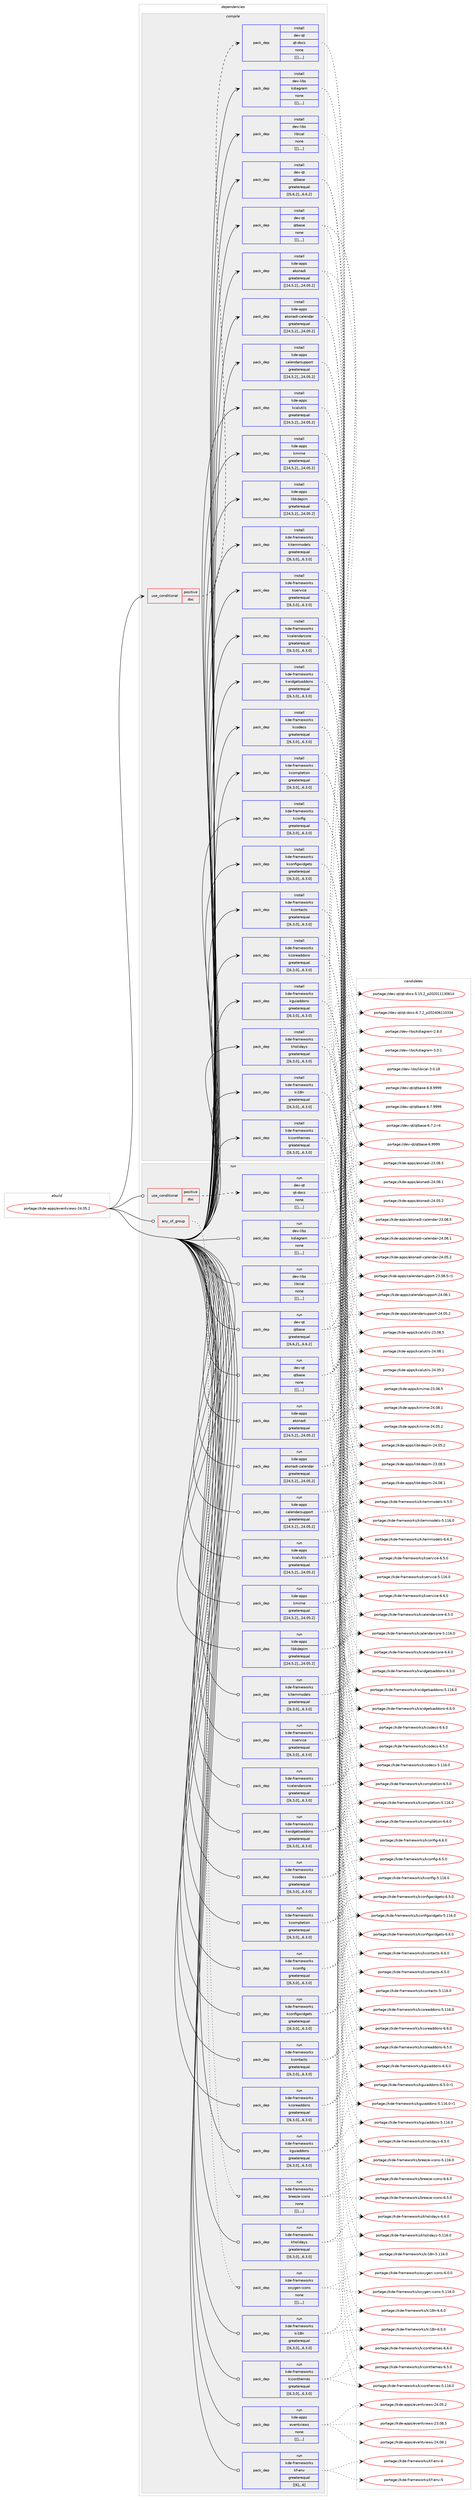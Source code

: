 digraph prolog {

# *************
# Graph options
# *************

newrank=true;
concentrate=true;
compound=true;
graph [rankdir=LR,fontname=Helvetica,fontsize=10,ranksep=1.5];#, ranksep=2.5, nodesep=0.2];
edge  [arrowhead=vee];
node  [fontname=Helvetica,fontsize=10];

# **********
# The ebuild
# **********

subgraph cluster_leftcol {
color=gray;
label=<<i>ebuild</i>>;
id [label="portage://kde-apps/eventviews-24.05.2", color=red, width=4, href="../kde-apps/eventviews-24.05.2.svg"];
}

# ****************
# The dependencies
# ****************

subgraph cluster_midcol {
color=gray;
label=<<i>dependencies</i>>;
subgraph cluster_compile {
fillcolor="#eeeeee";
style=filled;
label=<<i>compile</i>>;
subgraph cond68795 {
dependency252808 [label=<<TABLE BORDER="0" CELLBORDER="1" CELLSPACING="0" CELLPADDING="4"><TR><TD ROWSPAN="3" CELLPADDING="10">use_conditional</TD></TR><TR><TD>positive</TD></TR><TR><TD>doc</TD></TR></TABLE>>, shape=none, color=red];
subgraph pack182363 {
dependency252809 [label=<<TABLE BORDER="0" CELLBORDER="1" CELLSPACING="0" CELLPADDING="4" WIDTH="220"><TR><TD ROWSPAN="6" CELLPADDING="30">pack_dep</TD></TR><TR><TD WIDTH="110">install</TD></TR><TR><TD>dev-qt</TD></TR><TR><TD>qt-docs</TD></TR><TR><TD>none</TD></TR><TR><TD>[[],,,,]</TD></TR></TABLE>>, shape=none, color=blue];
}
dependency252808:e -> dependency252809:w [weight=20,style="dashed",arrowhead="vee"];
}
id:e -> dependency252808:w [weight=20,style="solid",arrowhead="vee"];
subgraph pack182364 {
dependency252810 [label=<<TABLE BORDER="0" CELLBORDER="1" CELLSPACING="0" CELLPADDING="4" WIDTH="220"><TR><TD ROWSPAN="6" CELLPADDING="30">pack_dep</TD></TR><TR><TD WIDTH="110">install</TD></TR><TR><TD>dev-libs</TD></TR><TR><TD>kdiagram</TD></TR><TR><TD>none</TD></TR><TR><TD>[[],,,,]</TD></TR></TABLE>>, shape=none, color=blue];
}
id:e -> dependency252810:w [weight=20,style="solid",arrowhead="vee"];
subgraph pack182365 {
dependency252811 [label=<<TABLE BORDER="0" CELLBORDER="1" CELLSPACING="0" CELLPADDING="4" WIDTH="220"><TR><TD ROWSPAN="6" CELLPADDING="30">pack_dep</TD></TR><TR><TD WIDTH="110">install</TD></TR><TR><TD>dev-libs</TD></TR><TR><TD>libical</TD></TR><TR><TD>none</TD></TR><TR><TD>[[],,,,]</TD></TR></TABLE>>, shape=none, color=blue];
}
id:e -> dependency252811:w [weight=20,style="solid",arrowhead="vee"];
subgraph pack182366 {
dependency252812 [label=<<TABLE BORDER="0" CELLBORDER="1" CELLSPACING="0" CELLPADDING="4" WIDTH="220"><TR><TD ROWSPAN="6" CELLPADDING="30">pack_dep</TD></TR><TR><TD WIDTH="110">install</TD></TR><TR><TD>dev-qt</TD></TR><TR><TD>qtbase</TD></TR><TR><TD>greaterequal</TD></TR><TR><TD>[[6,6,2],,,6.6.2]</TD></TR></TABLE>>, shape=none, color=blue];
}
id:e -> dependency252812:w [weight=20,style="solid",arrowhead="vee"];
subgraph pack182367 {
dependency252813 [label=<<TABLE BORDER="0" CELLBORDER="1" CELLSPACING="0" CELLPADDING="4" WIDTH="220"><TR><TD ROWSPAN="6" CELLPADDING="30">pack_dep</TD></TR><TR><TD WIDTH="110">install</TD></TR><TR><TD>dev-qt</TD></TR><TR><TD>qtbase</TD></TR><TR><TD>none</TD></TR><TR><TD>[[],,,,]</TD></TR></TABLE>>, shape=none, color=blue];
}
id:e -> dependency252813:w [weight=20,style="solid",arrowhead="vee"];
subgraph pack182368 {
dependency252814 [label=<<TABLE BORDER="0" CELLBORDER="1" CELLSPACING="0" CELLPADDING="4" WIDTH="220"><TR><TD ROWSPAN="6" CELLPADDING="30">pack_dep</TD></TR><TR><TD WIDTH="110">install</TD></TR><TR><TD>kde-apps</TD></TR><TR><TD>akonadi</TD></TR><TR><TD>greaterequal</TD></TR><TR><TD>[[24,5,2],,,24.05.2]</TD></TR></TABLE>>, shape=none, color=blue];
}
id:e -> dependency252814:w [weight=20,style="solid",arrowhead="vee"];
subgraph pack182369 {
dependency252815 [label=<<TABLE BORDER="0" CELLBORDER="1" CELLSPACING="0" CELLPADDING="4" WIDTH="220"><TR><TD ROWSPAN="6" CELLPADDING="30">pack_dep</TD></TR><TR><TD WIDTH="110">install</TD></TR><TR><TD>kde-apps</TD></TR><TR><TD>akonadi-calendar</TD></TR><TR><TD>greaterequal</TD></TR><TR><TD>[[24,5,2],,,24.05.2]</TD></TR></TABLE>>, shape=none, color=blue];
}
id:e -> dependency252815:w [weight=20,style="solid",arrowhead="vee"];
subgraph pack182370 {
dependency252816 [label=<<TABLE BORDER="0" CELLBORDER="1" CELLSPACING="0" CELLPADDING="4" WIDTH="220"><TR><TD ROWSPAN="6" CELLPADDING="30">pack_dep</TD></TR><TR><TD WIDTH="110">install</TD></TR><TR><TD>kde-apps</TD></TR><TR><TD>calendarsupport</TD></TR><TR><TD>greaterequal</TD></TR><TR><TD>[[24,5,2],,,24.05.2]</TD></TR></TABLE>>, shape=none, color=blue];
}
id:e -> dependency252816:w [weight=20,style="solid",arrowhead="vee"];
subgraph pack182371 {
dependency252817 [label=<<TABLE BORDER="0" CELLBORDER="1" CELLSPACING="0" CELLPADDING="4" WIDTH="220"><TR><TD ROWSPAN="6" CELLPADDING="30">pack_dep</TD></TR><TR><TD WIDTH="110">install</TD></TR><TR><TD>kde-apps</TD></TR><TR><TD>kcalutils</TD></TR><TR><TD>greaterequal</TD></TR><TR><TD>[[24,5,2],,,24.05.2]</TD></TR></TABLE>>, shape=none, color=blue];
}
id:e -> dependency252817:w [weight=20,style="solid",arrowhead="vee"];
subgraph pack182372 {
dependency252818 [label=<<TABLE BORDER="0" CELLBORDER="1" CELLSPACING="0" CELLPADDING="4" WIDTH="220"><TR><TD ROWSPAN="6" CELLPADDING="30">pack_dep</TD></TR><TR><TD WIDTH="110">install</TD></TR><TR><TD>kde-apps</TD></TR><TR><TD>kmime</TD></TR><TR><TD>greaterequal</TD></TR><TR><TD>[[24,5,2],,,24.05.2]</TD></TR></TABLE>>, shape=none, color=blue];
}
id:e -> dependency252818:w [weight=20,style="solid",arrowhead="vee"];
subgraph pack182373 {
dependency252819 [label=<<TABLE BORDER="0" CELLBORDER="1" CELLSPACING="0" CELLPADDING="4" WIDTH="220"><TR><TD ROWSPAN="6" CELLPADDING="30">pack_dep</TD></TR><TR><TD WIDTH="110">install</TD></TR><TR><TD>kde-apps</TD></TR><TR><TD>libkdepim</TD></TR><TR><TD>greaterequal</TD></TR><TR><TD>[[24,5,2],,,24.05.2]</TD></TR></TABLE>>, shape=none, color=blue];
}
id:e -> dependency252819:w [weight=20,style="solid",arrowhead="vee"];
subgraph pack182374 {
dependency252820 [label=<<TABLE BORDER="0" CELLBORDER="1" CELLSPACING="0" CELLPADDING="4" WIDTH="220"><TR><TD ROWSPAN="6" CELLPADDING="30">pack_dep</TD></TR><TR><TD WIDTH="110">install</TD></TR><TR><TD>kde-frameworks</TD></TR><TR><TD>kcalendarcore</TD></TR><TR><TD>greaterequal</TD></TR><TR><TD>[[6,3,0],,,6.3.0]</TD></TR></TABLE>>, shape=none, color=blue];
}
id:e -> dependency252820:w [weight=20,style="solid",arrowhead="vee"];
subgraph pack182375 {
dependency252821 [label=<<TABLE BORDER="0" CELLBORDER="1" CELLSPACING="0" CELLPADDING="4" WIDTH="220"><TR><TD ROWSPAN="6" CELLPADDING="30">pack_dep</TD></TR><TR><TD WIDTH="110">install</TD></TR><TR><TD>kde-frameworks</TD></TR><TR><TD>kcodecs</TD></TR><TR><TD>greaterequal</TD></TR><TR><TD>[[6,3,0],,,6.3.0]</TD></TR></TABLE>>, shape=none, color=blue];
}
id:e -> dependency252821:w [weight=20,style="solid",arrowhead="vee"];
subgraph pack182376 {
dependency252822 [label=<<TABLE BORDER="0" CELLBORDER="1" CELLSPACING="0" CELLPADDING="4" WIDTH="220"><TR><TD ROWSPAN="6" CELLPADDING="30">pack_dep</TD></TR><TR><TD WIDTH="110">install</TD></TR><TR><TD>kde-frameworks</TD></TR><TR><TD>kcompletion</TD></TR><TR><TD>greaterequal</TD></TR><TR><TD>[[6,3,0],,,6.3.0]</TD></TR></TABLE>>, shape=none, color=blue];
}
id:e -> dependency252822:w [weight=20,style="solid",arrowhead="vee"];
subgraph pack182377 {
dependency252823 [label=<<TABLE BORDER="0" CELLBORDER="1" CELLSPACING="0" CELLPADDING="4" WIDTH="220"><TR><TD ROWSPAN="6" CELLPADDING="30">pack_dep</TD></TR><TR><TD WIDTH="110">install</TD></TR><TR><TD>kde-frameworks</TD></TR><TR><TD>kconfig</TD></TR><TR><TD>greaterequal</TD></TR><TR><TD>[[6,3,0],,,6.3.0]</TD></TR></TABLE>>, shape=none, color=blue];
}
id:e -> dependency252823:w [weight=20,style="solid",arrowhead="vee"];
subgraph pack182378 {
dependency252824 [label=<<TABLE BORDER="0" CELLBORDER="1" CELLSPACING="0" CELLPADDING="4" WIDTH="220"><TR><TD ROWSPAN="6" CELLPADDING="30">pack_dep</TD></TR><TR><TD WIDTH="110">install</TD></TR><TR><TD>kde-frameworks</TD></TR><TR><TD>kconfigwidgets</TD></TR><TR><TD>greaterequal</TD></TR><TR><TD>[[6,3,0],,,6.3.0]</TD></TR></TABLE>>, shape=none, color=blue];
}
id:e -> dependency252824:w [weight=20,style="solid",arrowhead="vee"];
subgraph pack182379 {
dependency252825 [label=<<TABLE BORDER="0" CELLBORDER="1" CELLSPACING="0" CELLPADDING="4" WIDTH="220"><TR><TD ROWSPAN="6" CELLPADDING="30">pack_dep</TD></TR><TR><TD WIDTH="110">install</TD></TR><TR><TD>kde-frameworks</TD></TR><TR><TD>kcontacts</TD></TR><TR><TD>greaterequal</TD></TR><TR><TD>[[6,3,0],,,6.3.0]</TD></TR></TABLE>>, shape=none, color=blue];
}
id:e -> dependency252825:w [weight=20,style="solid",arrowhead="vee"];
subgraph pack182380 {
dependency252826 [label=<<TABLE BORDER="0" CELLBORDER="1" CELLSPACING="0" CELLPADDING="4" WIDTH="220"><TR><TD ROWSPAN="6" CELLPADDING="30">pack_dep</TD></TR><TR><TD WIDTH="110">install</TD></TR><TR><TD>kde-frameworks</TD></TR><TR><TD>kcoreaddons</TD></TR><TR><TD>greaterequal</TD></TR><TR><TD>[[6,3,0],,,6.3.0]</TD></TR></TABLE>>, shape=none, color=blue];
}
id:e -> dependency252826:w [weight=20,style="solid",arrowhead="vee"];
subgraph pack182381 {
dependency252827 [label=<<TABLE BORDER="0" CELLBORDER="1" CELLSPACING="0" CELLPADDING="4" WIDTH="220"><TR><TD ROWSPAN="6" CELLPADDING="30">pack_dep</TD></TR><TR><TD WIDTH="110">install</TD></TR><TR><TD>kde-frameworks</TD></TR><TR><TD>kguiaddons</TD></TR><TR><TD>greaterequal</TD></TR><TR><TD>[[6,3,0],,,6.3.0]</TD></TR></TABLE>>, shape=none, color=blue];
}
id:e -> dependency252827:w [weight=20,style="solid",arrowhead="vee"];
subgraph pack182382 {
dependency252828 [label=<<TABLE BORDER="0" CELLBORDER="1" CELLSPACING="0" CELLPADDING="4" WIDTH="220"><TR><TD ROWSPAN="6" CELLPADDING="30">pack_dep</TD></TR><TR><TD WIDTH="110">install</TD></TR><TR><TD>kde-frameworks</TD></TR><TR><TD>kholidays</TD></TR><TR><TD>greaterequal</TD></TR><TR><TD>[[6,3,0],,,6.3.0]</TD></TR></TABLE>>, shape=none, color=blue];
}
id:e -> dependency252828:w [weight=20,style="solid",arrowhead="vee"];
subgraph pack182383 {
dependency252829 [label=<<TABLE BORDER="0" CELLBORDER="1" CELLSPACING="0" CELLPADDING="4" WIDTH="220"><TR><TD ROWSPAN="6" CELLPADDING="30">pack_dep</TD></TR><TR><TD WIDTH="110">install</TD></TR><TR><TD>kde-frameworks</TD></TR><TR><TD>ki18n</TD></TR><TR><TD>greaterequal</TD></TR><TR><TD>[[6,3,0],,,6.3.0]</TD></TR></TABLE>>, shape=none, color=blue];
}
id:e -> dependency252829:w [weight=20,style="solid",arrowhead="vee"];
subgraph pack182384 {
dependency252830 [label=<<TABLE BORDER="0" CELLBORDER="1" CELLSPACING="0" CELLPADDING="4" WIDTH="220"><TR><TD ROWSPAN="6" CELLPADDING="30">pack_dep</TD></TR><TR><TD WIDTH="110">install</TD></TR><TR><TD>kde-frameworks</TD></TR><TR><TD>kiconthemes</TD></TR><TR><TD>greaterequal</TD></TR><TR><TD>[[6,3,0],,,6.3.0]</TD></TR></TABLE>>, shape=none, color=blue];
}
id:e -> dependency252830:w [weight=20,style="solid",arrowhead="vee"];
subgraph pack182385 {
dependency252831 [label=<<TABLE BORDER="0" CELLBORDER="1" CELLSPACING="0" CELLPADDING="4" WIDTH="220"><TR><TD ROWSPAN="6" CELLPADDING="30">pack_dep</TD></TR><TR><TD WIDTH="110">install</TD></TR><TR><TD>kde-frameworks</TD></TR><TR><TD>kitemmodels</TD></TR><TR><TD>greaterequal</TD></TR><TR><TD>[[6,3,0],,,6.3.0]</TD></TR></TABLE>>, shape=none, color=blue];
}
id:e -> dependency252831:w [weight=20,style="solid",arrowhead="vee"];
subgraph pack182386 {
dependency252832 [label=<<TABLE BORDER="0" CELLBORDER="1" CELLSPACING="0" CELLPADDING="4" WIDTH="220"><TR><TD ROWSPAN="6" CELLPADDING="30">pack_dep</TD></TR><TR><TD WIDTH="110">install</TD></TR><TR><TD>kde-frameworks</TD></TR><TR><TD>kservice</TD></TR><TR><TD>greaterequal</TD></TR><TR><TD>[[6,3,0],,,6.3.0]</TD></TR></TABLE>>, shape=none, color=blue];
}
id:e -> dependency252832:w [weight=20,style="solid",arrowhead="vee"];
subgraph pack182387 {
dependency252833 [label=<<TABLE BORDER="0" CELLBORDER="1" CELLSPACING="0" CELLPADDING="4" WIDTH="220"><TR><TD ROWSPAN="6" CELLPADDING="30">pack_dep</TD></TR><TR><TD WIDTH="110">install</TD></TR><TR><TD>kde-frameworks</TD></TR><TR><TD>kwidgetsaddons</TD></TR><TR><TD>greaterequal</TD></TR><TR><TD>[[6,3,0],,,6.3.0]</TD></TR></TABLE>>, shape=none, color=blue];
}
id:e -> dependency252833:w [weight=20,style="solid",arrowhead="vee"];
}
subgraph cluster_compileandrun {
fillcolor="#eeeeee";
style=filled;
label=<<i>compile and run</i>>;
}
subgraph cluster_run {
fillcolor="#eeeeee";
style=filled;
label=<<i>run</i>>;
subgraph any1490 {
dependency252834 [label=<<TABLE BORDER="0" CELLBORDER="1" CELLSPACING="0" CELLPADDING="4"><TR><TD CELLPADDING="10">any_of_group</TD></TR></TABLE>>, shape=none, color=red];subgraph pack182388 {
dependency252835 [label=<<TABLE BORDER="0" CELLBORDER="1" CELLSPACING="0" CELLPADDING="4" WIDTH="220"><TR><TD ROWSPAN="6" CELLPADDING="30">pack_dep</TD></TR><TR><TD WIDTH="110">run</TD></TR><TR><TD>kde-frameworks</TD></TR><TR><TD>breeze-icons</TD></TR><TR><TD>none</TD></TR><TR><TD>[[],,,,]</TD></TR></TABLE>>, shape=none, color=blue];
}
dependency252834:e -> dependency252835:w [weight=20,style="dotted",arrowhead="oinv"];
subgraph pack182389 {
dependency252836 [label=<<TABLE BORDER="0" CELLBORDER="1" CELLSPACING="0" CELLPADDING="4" WIDTH="220"><TR><TD ROWSPAN="6" CELLPADDING="30">pack_dep</TD></TR><TR><TD WIDTH="110">run</TD></TR><TR><TD>kde-frameworks</TD></TR><TR><TD>oxygen-icons</TD></TR><TR><TD>none</TD></TR><TR><TD>[[],,,,]</TD></TR></TABLE>>, shape=none, color=blue];
}
dependency252834:e -> dependency252836:w [weight=20,style="dotted",arrowhead="oinv"];
}
id:e -> dependency252834:w [weight=20,style="solid",arrowhead="odot"];
subgraph cond68796 {
dependency252837 [label=<<TABLE BORDER="0" CELLBORDER="1" CELLSPACING="0" CELLPADDING="4"><TR><TD ROWSPAN="3" CELLPADDING="10">use_conditional</TD></TR><TR><TD>positive</TD></TR><TR><TD>doc</TD></TR></TABLE>>, shape=none, color=red];
subgraph pack182390 {
dependency252838 [label=<<TABLE BORDER="0" CELLBORDER="1" CELLSPACING="0" CELLPADDING="4" WIDTH="220"><TR><TD ROWSPAN="6" CELLPADDING="30">pack_dep</TD></TR><TR><TD WIDTH="110">run</TD></TR><TR><TD>dev-qt</TD></TR><TR><TD>qt-docs</TD></TR><TR><TD>none</TD></TR><TR><TD>[[],,,,]</TD></TR></TABLE>>, shape=none, color=blue];
}
dependency252837:e -> dependency252838:w [weight=20,style="dashed",arrowhead="vee"];
}
id:e -> dependency252837:w [weight=20,style="solid",arrowhead="odot"];
subgraph pack182391 {
dependency252839 [label=<<TABLE BORDER="0" CELLBORDER="1" CELLSPACING="0" CELLPADDING="4" WIDTH="220"><TR><TD ROWSPAN="6" CELLPADDING="30">pack_dep</TD></TR><TR><TD WIDTH="110">run</TD></TR><TR><TD>dev-libs</TD></TR><TR><TD>kdiagram</TD></TR><TR><TD>none</TD></TR><TR><TD>[[],,,,]</TD></TR></TABLE>>, shape=none, color=blue];
}
id:e -> dependency252839:w [weight=20,style="solid",arrowhead="odot"];
subgraph pack182392 {
dependency252840 [label=<<TABLE BORDER="0" CELLBORDER="1" CELLSPACING="0" CELLPADDING="4" WIDTH="220"><TR><TD ROWSPAN="6" CELLPADDING="30">pack_dep</TD></TR><TR><TD WIDTH="110">run</TD></TR><TR><TD>dev-libs</TD></TR><TR><TD>libical</TD></TR><TR><TD>none</TD></TR><TR><TD>[[],,,,]</TD></TR></TABLE>>, shape=none, color=blue];
}
id:e -> dependency252840:w [weight=20,style="solid",arrowhead="odot"];
subgraph pack182393 {
dependency252841 [label=<<TABLE BORDER="0" CELLBORDER="1" CELLSPACING="0" CELLPADDING="4" WIDTH="220"><TR><TD ROWSPAN="6" CELLPADDING="30">pack_dep</TD></TR><TR><TD WIDTH="110">run</TD></TR><TR><TD>dev-qt</TD></TR><TR><TD>qtbase</TD></TR><TR><TD>greaterequal</TD></TR><TR><TD>[[6,6,2],,,6.6.2]</TD></TR></TABLE>>, shape=none, color=blue];
}
id:e -> dependency252841:w [weight=20,style="solid",arrowhead="odot"];
subgraph pack182394 {
dependency252842 [label=<<TABLE BORDER="0" CELLBORDER="1" CELLSPACING="0" CELLPADDING="4" WIDTH="220"><TR><TD ROWSPAN="6" CELLPADDING="30">pack_dep</TD></TR><TR><TD WIDTH="110">run</TD></TR><TR><TD>dev-qt</TD></TR><TR><TD>qtbase</TD></TR><TR><TD>none</TD></TR><TR><TD>[[],,,,]</TD></TR></TABLE>>, shape=none, color=blue];
}
id:e -> dependency252842:w [weight=20,style="solid",arrowhead="odot"];
subgraph pack182395 {
dependency252843 [label=<<TABLE BORDER="0" CELLBORDER="1" CELLSPACING="0" CELLPADDING="4" WIDTH="220"><TR><TD ROWSPAN="6" CELLPADDING="30">pack_dep</TD></TR><TR><TD WIDTH="110">run</TD></TR><TR><TD>kde-apps</TD></TR><TR><TD>akonadi</TD></TR><TR><TD>greaterequal</TD></TR><TR><TD>[[24,5,2],,,24.05.2]</TD></TR></TABLE>>, shape=none, color=blue];
}
id:e -> dependency252843:w [weight=20,style="solid",arrowhead="odot"];
subgraph pack182396 {
dependency252844 [label=<<TABLE BORDER="0" CELLBORDER="1" CELLSPACING="0" CELLPADDING="4" WIDTH="220"><TR><TD ROWSPAN="6" CELLPADDING="30">pack_dep</TD></TR><TR><TD WIDTH="110">run</TD></TR><TR><TD>kde-apps</TD></TR><TR><TD>akonadi-calendar</TD></TR><TR><TD>greaterequal</TD></TR><TR><TD>[[24,5,2],,,24.05.2]</TD></TR></TABLE>>, shape=none, color=blue];
}
id:e -> dependency252844:w [weight=20,style="solid",arrowhead="odot"];
subgraph pack182397 {
dependency252845 [label=<<TABLE BORDER="0" CELLBORDER="1" CELLSPACING="0" CELLPADDING="4" WIDTH="220"><TR><TD ROWSPAN="6" CELLPADDING="30">pack_dep</TD></TR><TR><TD WIDTH="110">run</TD></TR><TR><TD>kde-apps</TD></TR><TR><TD>calendarsupport</TD></TR><TR><TD>greaterequal</TD></TR><TR><TD>[[24,5,2],,,24.05.2]</TD></TR></TABLE>>, shape=none, color=blue];
}
id:e -> dependency252845:w [weight=20,style="solid",arrowhead="odot"];
subgraph pack182398 {
dependency252846 [label=<<TABLE BORDER="0" CELLBORDER="1" CELLSPACING="0" CELLPADDING="4" WIDTH="220"><TR><TD ROWSPAN="6" CELLPADDING="30">pack_dep</TD></TR><TR><TD WIDTH="110">run</TD></TR><TR><TD>kde-apps</TD></TR><TR><TD>kcalutils</TD></TR><TR><TD>greaterequal</TD></TR><TR><TD>[[24,5,2],,,24.05.2]</TD></TR></TABLE>>, shape=none, color=blue];
}
id:e -> dependency252846:w [weight=20,style="solid",arrowhead="odot"];
subgraph pack182399 {
dependency252847 [label=<<TABLE BORDER="0" CELLBORDER="1" CELLSPACING="0" CELLPADDING="4" WIDTH="220"><TR><TD ROWSPAN="6" CELLPADDING="30">pack_dep</TD></TR><TR><TD WIDTH="110">run</TD></TR><TR><TD>kde-apps</TD></TR><TR><TD>kmime</TD></TR><TR><TD>greaterequal</TD></TR><TR><TD>[[24,5,2],,,24.05.2]</TD></TR></TABLE>>, shape=none, color=blue];
}
id:e -> dependency252847:w [weight=20,style="solid",arrowhead="odot"];
subgraph pack182400 {
dependency252848 [label=<<TABLE BORDER="0" CELLBORDER="1" CELLSPACING="0" CELLPADDING="4" WIDTH="220"><TR><TD ROWSPAN="6" CELLPADDING="30">pack_dep</TD></TR><TR><TD WIDTH="110">run</TD></TR><TR><TD>kde-apps</TD></TR><TR><TD>libkdepim</TD></TR><TR><TD>greaterequal</TD></TR><TR><TD>[[24,5,2],,,24.05.2]</TD></TR></TABLE>>, shape=none, color=blue];
}
id:e -> dependency252848:w [weight=20,style="solid",arrowhead="odot"];
subgraph pack182401 {
dependency252849 [label=<<TABLE BORDER="0" CELLBORDER="1" CELLSPACING="0" CELLPADDING="4" WIDTH="220"><TR><TD ROWSPAN="6" CELLPADDING="30">pack_dep</TD></TR><TR><TD WIDTH="110">run</TD></TR><TR><TD>kde-frameworks</TD></TR><TR><TD>kcalendarcore</TD></TR><TR><TD>greaterequal</TD></TR><TR><TD>[[6,3,0],,,6.3.0]</TD></TR></TABLE>>, shape=none, color=blue];
}
id:e -> dependency252849:w [weight=20,style="solid",arrowhead="odot"];
subgraph pack182402 {
dependency252850 [label=<<TABLE BORDER="0" CELLBORDER="1" CELLSPACING="0" CELLPADDING="4" WIDTH="220"><TR><TD ROWSPAN="6" CELLPADDING="30">pack_dep</TD></TR><TR><TD WIDTH="110">run</TD></TR><TR><TD>kde-frameworks</TD></TR><TR><TD>kcodecs</TD></TR><TR><TD>greaterequal</TD></TR><TR><TD>[[6,3,0],,,6.3.0]</TD></TR></TABLE>>, shape=none, color=blue];
}
id:e -> dependency252850:w [weight=20,style="solid",arrowhead="odot"];
subgraph pack182403 {
dependency252851 [label=<<TABLE BORDER="0" CELLBORDER="1" CELLSPACING="0" CELLPADDING="4" WIDTH="220"><TR><TD ROWSPAN="6" CELLPADDING="30">pack_dep</TD></TR><TR><TD WIDTH="110">run</TD></TR><TR><TD>kde-frameworks</TD></TR><TR><TD>kcompletion</TD></TR><TR><TD>greaterequal</TD></TR><TR><TD>[[6,3,0],,,6.3.0]</TD></TR></TABLE>>, shape=none, color=blue];
}
id:e -> dependency252851:w [weight=20,style="solid",arrowhead="odot"];
subgraph pack182404 {
dependency252852 [label=<<TABLE BORDER="0" CELLBORDER="1" CELLSPACING="0" CELLPADDING="4" WIDTH="220"><TR><TD ROWSPAN="6" CELLPADDING="30">pack_dep</TD></TR><TR><TD WIDTH="110">run</TD></TR><TR><TD>kde-frameworks</TD></TR><TR><TD>kconfig</TD></TR><TR><TD>greaterequal</TD></TR><TR><TD>[[6,3,0],,,6.3.0]</TD></TR></TABLE>>, shape=none, color=blue];
}
id:e -> dependency252852:w [weight=20,style="solid",arrowhead="odot"];
subgraph pack182405 {
dependency252853 [label=<<TABLE BORDER="0" CELLBORDER="1" CELLSPACING="0" CELLPADDING="4" WIDTH="220"><TR><TD ROWSPAN="6" CELLPADDING="30">pack_dep</TD></TR><TR><TD WIDTH="110">run</TD></TR><TR><TD>kde-frameworks</TD></TR><TR><TD>kconfigwidgets</TD></TR><TR><TD>greaterequal</TD></TR><TR><TD>[[6,3,0],,,6.3.0]</TD></TR></TABLE>>, shape=none, color=blue];
}
id:e -> dependency252853:w [weight=20,style="solid",arrowhead="odot"];
subgraph pack182406 {
dependency252854 [label=<<TABLE BORDER="0" CELLBORDER="1" CELLSPACING="0" CELLPADDING="4" WIDTH="220"><TR><TD ROWSPAN="6" CELLPADDING="30">pack_dep</TD></TR><TR><TD WIDTH="110">run</TD></TR><TR><TD>kde-frameworks</TD></TR><TR><TD>kcontacts</TD></TR><TR><TD>greaterequal</TD></TR><TR><TD>[[6,3,0],,,6.3.0]</TD></TR></TABLE>>, shape=none, color=blue];
}
id:e -> dependency252854:w [weight=20,style="solid",arrowhead="odot"];
subgraph pack182407 {
dependency252855 [label=<<TABLE BORDER="0" CELLBORDER="1" CELLSPACING="0" CELLPADDING="4" WIDTH="220"><TR><TD ROWSPAN="6" CELLPADDING="30">pack_dep</TD></TR><TR><TD WIDTH="110">run</TD></TR><TR><TD>kde-frameworks</TD></TR><TR><TD>kcoreaddons</TD></TR><TR><TD>greaterequal</TD></TR><TR><TD>[[6,3,0],,,6.3.0]</TD></TR></TABLE>>, shape=none, color=blue];
}
id:e -> dependency252855:w [weight=20,style="solid",arrowhead="odot"];
subgraph pack182408 {
dependency252856 [label=<<TABLE BORDER="0" CELLBORDER="1" CELLSPACING="0" CELLPADDING="4" WIDTH="220"><TR><TD ROWSPAN="6" CELLPADDING="30">pack_dep</TD></TR><TR><TD WIDTH="110">run</TD></TR><TR><TD>kde-frameworks</TD></TR><TR><TD>kf-env</TD></TR><TR><TD>greaterequal</TD></TR><TR><TD>[[6],,,6]</TD></TR></TABLE>>, shape=none, color=blue];
}
id:e -> dependency252856:w [weight=20,style="solid",arrowhead="odot"];
subgraph pack182409 {
dependency252857 [label=<<TABLE BORDER="0" CELLBORDER="1" CELLSPACING="0" CELLPADDING="4" WIDTH="220"><TR><TD ROWSPAN="6" CELLPADDING="30">pack_dep</TD></TR><TR><TD WIDTH="110">run</TD></TR><TR><TD>kde-frameworks</TD></TR><TR><TD>kguiaddons</TD></TR><TR><TD>greaterequal</TD></TR><TR><TD>[[6,3,0],,,6.3.0]</TD></TR></TABLE>>, shape=none, color=blue];
}
id:e -> dependency252857:w [weight=20,style="solid",arrowhead="odot"];
subgraph pack182410 {
dependency252858 [label=<<TABLE BORDER="0" CELLBORDER="1" CELLSPACING="0" CELLPADDING="4" WIDTH="220"><TR><TD ROWSPAN="6" CELLPADDING="30">pack_dep</TD></TR><TR><TD WIDTH="110">run</TD></TR><TR><TD>kde-frameworks</TD></TR><TR><TD>kholidays</TD></TR><TR><TD>greaterequal</TD></TR><TR><TD>[[6,3,0],,,6.3.0]</TD></TR></TABLE>>, shape=none, color=blue];
}
id:e -> dependency252858:w [weight=20,style="solid",arrowhead="odot"];
subgraph pack182411 {
dependency252859 [label=<<TABLE BORDER="0" CELLBORDER="1" CELLSPACING="0" CELLPADDING="4" WIDTH="220"><TR><TD ROWSPAN="6" CELLPADDING="30">pack_dep</TD></TR><TR><TD WIDTH="110">run</TD></TR><TR><TD>kde-frameworks</TD></TR><TR><TD>ki18n</TD></TR><TR><TD>greaterequal</TD></TR><TR><TD>[[6,3,0],,,6.3.0]</TD></TR></TABLE>>, shape=none, color=blue];
}
id:e -> dependency252859:w [weight=20,style="solid",arrowhead="odot"];
subgraph pack182412 {
dependency252860 [label=<<TABLE BORDER="0" CELLBORDER="1" CELLSPACING="0" CELLPADDING="4" WIDTH="220"><TR><TD ROWSPAN="6" CELLPADDING="30">pack_dep</TD></TR><TR><TD WIDTH="110">run</TD></TR><TR><TD>kde-frameworks</TD></TR><TR><TD>kiconthemes</TD></TR><TR><TD>greaterequal</TD></TR><TR><TD>[[6,3,0],,,6.3.0]</TD></TR></TABLE>>, shape=none, color=blue];
}
id:e -> dependency252860:w [weight=20,style="solid",arrowhead="odot"];
subgraph pack182413 {
dependency252861 [label=<<TABLE BORDER="0" CELLBORDER="1" CELLSPACING="0" CELLPADDING="4" WIDTH="220"><TR><TD ROWSPAN="6" CELLPADDING="30">pack_dep</TD></TR><TR><TD WIDTH="110">run</TD></TR><TR><TD>kde-frameworks</TD></TR><TR><TD>kitemmodels</TD></TR><TR><TD>greaterequal</TD></TR><TR><TD>[[6,3,0],,,6.3.0]</TD></TR></TABLE>>, shape=none, color=blue];
}
id:e -> dependency252861:w [weight=20,style="solid",arrowhead="odot"];
subgraph pack182414 {
dependency252862 [label=<<TABLE BORDER="0" CELLBORDER="1" CELLSPACING="0" CELLPADDING="4" WIDTH="220"><TR><TD ROWSPAN="6" CELLPADDING="30">pack_dep</TD></TR><TR><TD WIDTH="110">run</TD></TR><TR><TD>kde-frameworks</TD></TR><TR><TD>kservice</TD></TR><TR><TD>greaterequal</TD></TR><TR><TD>[[6,3,0],,,6.3.0]</TD></TR></TABLE>>, shape=none, color=blue];
}
id:e -> dependency252862:w [weight=20,style="solid",arrowhead="odot"];
subgraph pack182415 {
dependency252863 [label=<<TABLE BORDER="0" CELLBORDER="1" CELLSPACING="0" CELLPADDING="4" WIDTH="220"><TR><TD ROWSPAN="6" CELLPADDING="30">pack_dep</TD></TR><TR><TD WIDTH="110">run</TD></TR><TR><TD>kde-frameworks</TD></TR><TR><TD>kwidgetsaddons</TD></TR><TR><TD>greaterequal</TD></TR><TR><TD>[[6,3,0],,,6.3.0]</TD></TR></TABLE>>, shape=none, color=blue];
}
id:e -> dependency252863:w [weight=20,style="solid",arrowhead="odot"];
subgraph pack182416 {
dependency252864 [label=<<TABLE BORDER="0" CELLBORDER="1" CELLSPACING="0" CELLPADDING="4" WIDTH="220"><TR><TD ROWSPAN="6" CELLPADDING="30">pack_dep</TD></TR><TR><TD WIDTH="110">run</TD></TR><TR><TD>kde-apps</TD></TR><TR><TD>eventviews</TD></TR><TR><TD>none</TD></TR><TR><TD>[[],,,,]</TD></TR></TABLE>>, shape=none, color=blue];
}
id:e -> dependency252864:w [weight=20,style="solid",arrowhead="odot"];
}
}

# **************
# The candidates
# **************

subgraph cluster_choices {
rank=same;
color=gray;
label=<<i>candidates</i>>;

subgraph choice182363 {
color=black;
nodesep=1;
choice1001011184511311647113116451001119911545544655465095112504850524854494948515152 [label="portage://dev-qt/qt-docs-6.7.2_p202406110334", color=red, width=4,href="../dev-qt/qt-docs-6.7.2_p202406110334.svg"];
choice100101118451131164711311645100111991154553464953465095112504850484949495148544952 [label="portage://dev-qt/qt-docs-5.15.2_p202011130614", color=red, width=4,href="../dev-qt/qt-docs-5.15.2_p202011130614.svg"];
dependency252809:e -> choice1001011184511311647113116451001119911545544655465095112504850524854494948515152:w [style=dotted,weight="100"];
dependency252809:e -> choice100101118451131164711311645100111991154553464953465095112504850484949495148544952:w [style=dotted,weight="100"];
}
subgraph choice182364 {
color=black;
nodesep=1;
choice1001011184510810598115471071001059710311497109455146484649 [label="portage://dev-libs/kdiagram-3.0.1", color=red, width=4,href="../dev-libs/kdiagram-3.0.1.svg"];
choice1001011184510810598115471071001059710311497109455046564648 [label="portage://dev-libs/kdiagram-2.8.0", color=red, width=4,href="../dev-libs/kdiagram-2.8.0.svg"];
dependency252810:e -> choice1001011184510810598115471071001059710311497109455146484649:w [style=dotted,weight="100"];
dependency252810:e -> choice1001011184510810598115471071001059710311497109455046564648:w [style=dotted,weight="100"];
}
subgraph choice182365 {
color=black;
nodesep=1;
choice10010111845108105981154710810598105999710845514648464956 [label="portage://dev-libs/libical-3.0.18", color=red, width=4,href="../dev-libs/libical-3.0.18.svg"];
dependency252811:e -> choice10010111845108105981154710810598105999710845514648464956:w [style=dotted,weight="100"];
}
subgraph choice182366 {
color=black;
nodesep=1;
choice1001011184511311647113116989711510145544657575757 [label="portage://dev-qt/qtbase-6.9999", color=red, width=4,href="../dev-qt/qtbase-6.9999.svg"];
choice10010111845113116471131169897115101455446564657575757 [label="portage://dev-qt/qtbase-6.8.9999", color=red, width=4,href="../dev-qt/qtbase-6.8.9999.svg"];
choice10010111845113116471131169897115101455446554657575757 [label="portage://dev-qt/qtbase-6.7.9999", color=red, width=4,href="../dev-qt/qtbase-6.7.9999.svg"];
choice100101118451131164711311698971151014554465546504511452 [label="portage://dev-qt/qtbase-6.7.2-r4", color=red, width=4,href="../dev-qt/qtbase-6.7.2-r4.svg"];
dependency252812:e -> choice1001011184511311647113116989711510145544657575757:w [style=dotted,weight="100"];
dependency252812:e -> choice10010111845113116471131169897115101455446564657575757:w [style=dotted,weight="100"];
dependency252812:e -> choice10010111845113116471131169897115101455446554657575757:w [style=dotted,weight="100"];
dependency252812:e -> choice100101118451131164711311698971151014554465546504511452:w [style=dotted,weight="100"];
}
subgraph choice182367 {
color=black;
nodesep=1;
choice1001011184511311647113116989711510145544657575757 [label="portage://dev-qt/qtbase-6.9999", color=red, width=4,href="../dev-qt/qtbase-6.9999.svg"];
choice10010111845113116471131169897115101455446564657575757 [label="portage://dev-qt/qtbase-6.8.9999", color=red, width=4,href="../dev-qt/qtbase-6.8.9999.svg"];
choice10010111845113116471131169897115101455446554657575757 [label="portage://dev-qt/qtbase-6.7.9999", color=red, width=4,href="../dev-qt/qtbase-6.7.9999.svg"];
choice100101118451131164711311698971151014554465546504511452 [label="portage://dev-qt/qtbase-6.7.2-r4", color=red, width=4,href="../dev-qt/qtbase-6.7.2-r4.svg"];
dependency252813:e -> choice1001011184511311647113116989711510145544657575757:w [style=dotted,weight="100"];
dependency252813:e -> choice10010111845113116471131169897115101455446564657575757:w [style=dotted,weight="100"];
dependency252813:e -> choice10010111845113116471131169897115101455446554657575757:w [style=dotted,weight="100"];
dependency252813:e -> choice100101118451131164711311698971151014554465546504511452:w [style=dotted,weight="100"];
}
subgraph choice182368 {
color=black;
nodesep=1;
choice10710010145971121121154797107111110971001054550524648564649 [label="portage://kde-apps/akonadi-24.08.1", color=red, width=4,href="../kde-apps/akonadi-24.08.1.svg"];
choice10710010145971121121154797107111110971001054550524648534650 [label="portage://kde-apps/akonadi-24.05.2", color=red, width=4,href="../kde-apps/akonadi-24.05.2.svg"];
choice10710010145971121121154797107111110971001054550514648564653 [label="portage://kde-apps/akonadi-23.08.5", color=red, width=4,href="../kde-apps/akonadi-23.08.5.svg"];
dependency252814:e -> choice10710010145971121121154797107111110971001054550524648564649:w [style=dotted,weight="100"];
dependency252814:e -> choice10710010145971121121154797107111110971001054550524648534650:w [style=dotted,weight="100"];
dependency252814:e -> choice10710010145971121121154797107111110971001054550514648564653:w [style=dotted,weight="100"];
}
subgraph choice182369 {
color=black;
nodesep=1;
choice1071001014597112112115479710711111097100105459997108101110100971144550524648564649 [label="portage://kde-apps/akonadi-calendar-24.08.1", color=red, width=4,href="../kde-apps/akonadi-calendar-24.08.1.svg"];
choice1071001014597112112115479710711111097100105459997108101110100971144550524648534650 [label="portage://kde-apps/akonadi-calendar-24.05.2", color=red, width=4,href="../kde-apps/akonadi-calendar-24.05.2.svg"];
choice1071001014597112112115479710711111097100105459997108101110100971144550514648564653 [label="portage://kde-apps/akonadi-calendar-23.08.5", color=red, width=4,href="../kde-apps/akonadi-calendar-23.08.5.svg"];
dependency252815:e -> choice1071001014597112112115479710711111097100105459997108101110100971144550524648564649:w [style=dotted,weight="100"];
dependency252815:e -> choice1071001014597112112115479710711111097100105459997108101110100971144550524648534650:w [style=dotted,weight="100"];
dependency252815:e -> choice1071001014597112112115479710711111097100105459997108101110100971144550514648564653:w [style=dotted,weight="100"];
}
subgraph choice182370 {
color=black;
nodesep=1;
choice1071001014597112112115479997108101110100971141151171121121111141164550524648564649 [label="portage://kde-apps/calendarsupport-24.08.1", color=red, width=4,href="../kde-apps/calendarsupport-24.08.1.svg"];
choice1071001014597112112115479997108101110100971141151171121121111141164550524648534650 [label="portage://kde-apps/calendarsupport-24.05.2", color=red, width=4,href="../kde-apps/calendarsupport-24.05.2.svg"];
choice10710010145971121121154799971081011101009711411511711211211111411645505146485646534511449 [label="portage://kde-apps/calendarsupport-23.08.5-r1", color=red, width=4,href="../kde-apps/calendarsupport-23.08.5-r1.svg"];
dependency252816:e -> choice1071001014597112112115479997108101110100971141151171121121111141164550524648564649:w [style=dotted,weight="100"];
dependency252816:e -> choice1071001014597112112115479997108101110100971141151171121121111141164550524648534650:w [style=dotted,weight="100"];
dependency252816:e -> choice10710010145971121121154799971081011101009711411511711211211111411645505146485646534511449:w [style=dotted,weight="100"];
}
subgraph choice182371 {
color=black;
nodesep=1;
choice10710010145971121121154710799971081171161051081154550524648564649 [label="portage://kde-apps/kcalutils-24.08.1", color=red, width=4,href="../kde-apps/kcalutils-24.08.1.svg"];
choice10710010145971121121154710799971081171161051081154550524648534650 [label="portage://kde-apps/kcalutils-24.05.2", color=red, width=4,href="../kde-apps/kcalutils-24.05.2.svg"];
choice10710010145971121121154710799971081171161051081154550514648564653 [label="portage://kde-apps/kcalutils-23.08.5", color=red, width=4,href="../kde-apps/kcalutils-23.08.5.svg"];
dependency252817:e -> choice10710010145971121121154710799971081171161051081154550524648564649:w [style=dotted,weight="100"];
dependency252817:e -> choice10710010145971121121154710799971081171161051081154550524648534650:w [style=dotted,weight="100"];
dependency252817:e -> choice10710010145971121121154710799971081171161051081154550514648564653:w [style=dotted,weight="100"];
}
subgraph choice182372 {
color=black;
nodesep=1;
choice1071001014597112112115471071091051091014550524648564649 [label="portage://kde-apps/kmime-24.08.1", color=red, width=4,href="../kde-apps/kmime-24.08.1.svg"];
choice1071001014597112112115471071091051091014550524648534650 [label="portage://kde-apps/kmime-24.05.2", color=red, width=4,href="../kde-apps/kmime-24.05.2.svg"];
choice1071001014597112112115471071091051091014550514648564653 [label="portage://kde-apps/kmime-23.08.5", color=red, width=4,href="../kde-apps/kmime-23.08.5.svg"];
dependency252818:e -> choice1071001014597112112115471071091051091014550524648564649:w [style=dotted,weight="100"];
dependency252818:e -> choice1071001014597112112115471071091051091014550524648534650:w [style=dotted,weight="100"];
dependency252818:e -> choice1071001014597112112115471071091051091014550514648564653:w [style=dotted,weight="100"];
}
subgraph choice182373 {
color=black;
nodesep=1;
choice107100101459711211211547108105981071001011121051094550524648564649 [label="portage://kde-apps/libkdepim-24.08.1", color=red, width=4,href="../kde-apps/libkdepim-24.08.1.svg"];
choice107100101459711211211547108105981071001011121051094550524648534650 [label="portage://kde-apps/libkdepim-24.05.2", color=red, width=4,href="../kde-apps/libkdepim-24.05.2.svg"];
choice107100101459711211211547108105981071001011121051094550514648564653 [label="portage://kde-apps/libkdepim-23.08.5", color=red, width=4,href="../kde-apps/libkdepim-23.08.5.svg"];
dependency252819:e -> choice107100101459711211211547108105981071001011121051094550524648564649:w [style=dotted,weight="100"];
dependency252819:e -> choice107100101459711211211547108105981071001011121051094550524648534650:w [style=dotted,weight="100"];
dependency252819:e -> choice107100101459711211211547108105981071001011121051094550514648564653:w [style=dotted,weight="100"];
}
subgraph choice182374 {
color=black;
nodesep=1;
choice10710010145102114971091011191111141071154710799971081011101009711499111114101455446544648 [label="portage://kde-frameworks/kcalendarcore-6.6.0", color=red, width=4,href="../kde-frameworks/kcalendarcore-6.6.0.svg"];
choice10710010145102114971091011191111141071154710799971081011101009711499111114101455446534648 [label="portage://kde-frameworks/kcalendarcore-6.5.0", color=red, width=4,href="../kde-frameworks/kcalendarcore-6.5.0.svg"];
choice107100101451021149710910111911111410711547107999710810111010097114991111141014553464949544648 [label="portage://kde-frameworks/kcalendarcore-5.116.0", color=red, width=4,href="../kde-frameworks/kcalendarcore-5.116.0.svg"];
dependency252820:e -> choice10710010145102114971091011191111141071154710799971081011101009711499111114101455446544648:w [style=dotted,weight="100"];
dependency252820:e -> choice10710010145102114971091011191111141071154710799971081011101009711499111114101455446534648:w [style=dotted,weight="100"];
dependency252820:e -> choice107100101451021149710910111911111410711547107999710810111010097114991111141014553464949544648:w [style=dotted,weight="100"];
}
subgraph choice182375 {
color=black;
nodesep=1;
choice1071001014510211497109101119111114107115471079911110010199115455446544648 [label="portage://kde-frameworks/kcodecs-6.6.0", color=red, width=4,href="../kde-frameworks/kcodecs-6.6.0.svg"];
choice1071001014510211497109101119111114107115471079911110010199115455446534648 [label="portage://kde-frameworks/kcodecs-6.5.0", color=red, width=4,href="../kde-frameworks/kcodecs-6.5.0.svg"];
choice10710010145102114971091011191111141071154710799111100101991154553464949544648 [label="portage://kde-frameworks/kcodecs-5.116.0", color=red, width=4,href="../kde-frameworks/kcodecs-5.116.0.svg"];
dependency252821:e -> choice1071001014510211497109101119111114107115471079911110010199115455446544648:w [style=dotted,weight="100"];
dependency252821:e -> choice1071001014510211497109101119111114107115471079911110010199115455446534648:w [style=dotted,weight="100"];
dependency252821:e -> choice10710010145102114971091011191111141071154710799111100101991154553464949544648:w [style=dotted,weight="100"];
}
subgraph choice182376 {
color=black;
nodesep=1;
choice10710010145102114971091011191111141071154710799111109112108101116105111110455446544648 [label="portage://kde-frameworks/kcompletion-6.6.0", color=red, width=4,href="../kde-frameworks/kcompletion-6.6.0.svg"];
choice10710010145102114971091011191111141071154710799111109112108101116105111110455446534648 [label="portage://kde-frameworks/kcompletion-6.5.0", color=red, width=4,href="../kde-frameworks/kcompletion-6.5.0.svg"];
choice107100101451021149710910111911111410711547107991111091121081011161051111104553464949544648 [label="portage://kde-frameworks/kcompletion-5.116.0", color=red, width=4,href="../kde-frameworks/kcompletion-5.116.0.svg"];
dependency252822:e -> choice10710010145102114971091011191111141071154710799111109112108101116105111110455446544648:w [style=dotted,weight="100"];
dependency252822:e -> choice10710010145102114971091011191111141071154710799111109112108101116105111110455446534648:w [style=dotted,weight="100"];
dependency252822:e -> choice107100101451021149710910111911111410711547107991111091121081011161051111104553464949544648:w [style=dotted,weight="100"];
}
subgraph choice182377 {
color=black;
nodesep=1;
choice10710010145102114971091011191111141071154710799111110102105103455446544648 [label="portage://kde-frameworks/kconfig-6.6.0", color=red, width=4,href="../kde-frameworks/kconfig-6.6.0.svg"];
choice10710010145102114971091011191111141071154710799111110102105103455446534648 [label="portage://kde-frameworks/kconfig-6.5.0", color=red, width=4,href="../kde-frameworks/kconfig-6.5.0.svg"];
choice107100101451021149710910111911111410711547107991111101021051034553464949544648 [label="portage://kde-frameworks/kconfig-5.116.0", color=red, width=4,href="../kde-frameworks/kconfig-5.116.0.svg"];
dependency252823:e -> choice10710010145102114971091011191111141071154710799111110102105103455446544648:w [style=dotted,weight="100"];
dependency252823:e -> choice10710010145102114971091011191111141071154710799111110102105103455446534648:w [style=dotted,weight="100"];
dependency252823:e -> choice107100101451021149710910111911111410711547107991111101021051034553464949544648:w [style=dotted,weight="100"];
}
subgraph choice182378 {
color=black;
nodesep=1;
choice10710010145102114971091011191111141071154710799111110102105103119105100103101116115455446544648 [label="portage://kde-frameworks/kconfigwidgets-6.6.0", color=red, width=4,href="../kde-frameworks/kconfigwidgets-6.6.0.svg"];
choice10710010145102114971091011191111141071154710799111110102105103119105100103101116115455446534648 [label="portage://kde-frameworks/kconfigwidgets-6.5.0", color=red, width=4,href="../kde-frameworks/kconfigwidgets-6.5.0.svg"];
choice107100101451021149710910111911111410711547107991111101021051031191051001031011161154553464949544648 [label="portage://kde-frameworks/kconfigwidgets-5.116.0", color=red, width=4,href="../kde-frameworks/kconfigwidgets-5.116.0.svg"];
dependency252824:e -> choice10710010145102114971091011191111141071154710799111110102105103119105100103101116115455446544648:w [style=dotted,weight="100"];
dependency252824:e -> choice10710010145102114971091011191111141071154710799111110102105103119105100103101116115455446534648:w [style=dotted,weight="100"];
dependency252824:e -> choice107100101451021149710910111911111410711547107991111101021051031191051001031011161154553464949544648:w [style=dotted,weight="100"];
}
subgraph choice182379 {
color=black;
nodesep=1;
choice107100101451021149710910111911111410711547107991111101169799116115455446544648 [label="portage://kde-frameworks/kcontacts-6.6.0", color=red, width=4,href="../kde-frameworks/kcontacts-6.6.0.svg"];
choice107100101451021149710910111911111410711547107991111101169799116115455446534648 [label="portage://kde-frameworks/kcontacts-6.5.0", color=red, width=4,href="../kde-frameworks/kcontacts-6.5.0.svg"];
choice1071001014510211497109101119111114107115471079911111011697991161154553464949544648 [label="portage://kde-frameworks/kcontacts-5.116.0", color=red, width=4,href="../kde-frameworks/kcontacts-5.116.0.svg"];
dependency252825:e -> choice107100101451021149710910111911111410711547107991111101169799116115455446544648:w [style=dotted,weight="100"];
dependency252825:e -> choice107100101451021149710910111911111410711547107991111101169799116115455446534648:w [style=dotted,weight="100"];
dependency252825:e -> choice1071001014510211497109101119111114107115471079911111011697991161154553464949544648:w [style=dotted,weight="100"];
}
subgraph choice182380 {
color=black;
nodesep=1;
choice1071001014510211497109101119111114107115471079911111410197100100111110115455446544648 [label="portage://kde-frameworks/kcoreaddons-6.6.0", color=red, width=4,href="../kde-frameworks/kcoreaddons-6.6.0.svg"];
choice1071001014510211497109101119111114107115471079911111410197100100111110115455446534648 [label="portage://kde-frameworks/kcoreaddons-6.5.0", color=red, width=4,href="../kde-frameworks/kcoreaddons-6.5.0.svg"];
choice10710010145102114971091011191111141071154710799111114101971001001111101154553464949544648 [label="portage://kde-frameworks/kcoreaddons-5.116.0", color=red, width=4,href="../kde-frameworks/kcoreaddons-5.116.0.svg"];
dependency252826:e -> choice1071001014510211497109101119111114107115471079911111410197100100111110115455446544648:w [style=dotted,weight="100"];
dependency252826:e -> choice1071001014510211497109101119111114107115471079911111410197100100111110115455446534648:w [style=dotted,weight="100"];
dependency252826:e -> choice10710010145102114971091011191111141071154710799111114101971001001111101154553464949544648:w [style=dotted,weight="100"];
}
subgraph choice182381 {
color=black;
nodesep=1;
choice10710010145102114971091011191111141071154710710311710597100100111110115455446544648 [label="portage://kde-frameworks/kguiaddons-6.6.0", color=red, width=4,href="../kde-frameworks/kguiaddons-6.6.0.svg"];
choice107100101451021149710910111911111410711547107103117105971001001111101154554465346484511449 [label="portage://kde-frameworks/kguiaddons-6.5.0-r1", color=red, width=4,href="../kde-frameworks/kguiaddons-6.5.0-r1.svg"];
choice1071001014510211497109101119111114107115471071031171059710010011111011545534649495446484511449 [label="portage://kde-frameworks/kguiaddons-5.116.0-r1", color=red, width=4,href="../kde-frameworks/kguiaddons-5.116.0-r1.svg"];
choice107100101451021149710910111911111410711547107103117105971001001111101154553464949544648 [label="portage://kde-frameworks/kguiaddons-5.116.0", color=red, width=4,href="../kde-frameworks/kguiaddons-5.116.0.svg"];
dependency252827:e -> choice10710010145102114971091011191111141071154710710311710597100100111110115455446544648:w [style=dotted,weight="100"];
dependency252827:e -> choice107100101451021149710910111911111410711547107103117105971001001111101154554465346484511449:w [style=dotted,weight="100"];
dependency252827:e -> choice1071001014510211497109101119111114107115471071031171059710010011111011545534649495446484511449:w [style=dotted,weight="100"];
dependency252827:e -> choice107100101451021149710910111911111410711547107103117105971001001111101154553464949544648:w [style=dotted,weight="100"];
}
subgraph choice182382 {
color=black;
nodesep=1;
choice10710010145102114971091011191111141071154710710411110810510097121115455446544648 [label="portage://kde-frameworks/kholidays-6.6.0", color=red, width=4,href="../kde-frameworks/kholidays-6.6.0.svg"];
choice10710010145102114971091011191111141071154710710411110810510097121115455446534648 [label="portage://kde-frameworks/kholidays-6.5.0", color=red, width=4,href="../kde-frameworks/kholidays-6.5.0.svg"];
choice107100101451021149710910111911111410711547107104111108105100971211154553464949544648 [label="portage://kde-frameworks/kholidays-5.116.0", color=red, width=4,href="../kde-frameworks/kholidays-5.116.0.svg"];
dependency252828:e -> choice10710010145102114971091011191111141071154710710411110810510097121115455446544648:w [style=dotted,weight="100"];
dependency252828:e -> choice10710010145102114971091011191111141071154710710411110810510097121115455446534648:w [style=dotted,weight="100"];
dependency252828:e -> choice107100101451021149710910111911111410711547107104111108105100971211154553464949544648:w [style=dotted,weight="100"];
}
subgraph choice182383 {
color=black;
nodesep=1;
choice1071001014510211497109101119111114107115471071054956110455446544648 [label="portage://kde-frameworks/ki18n-6.6.0", color=red, width=4,href="../kde-frameworks/ki18n-6.6.0.svg"];
choice1071001014510211497109101119111114107115471071054956110455446534648 [label="portage://kde-frameworks/ki18n-6.5.0", color=red, width=4,href="../kde-frameworks/ki18n-6.5.0.svg"];
choice10710010145102114971091011191111141071154710710549561104553464949544648 [label="portage://kde-frameworks/ki18n-5.116.0", color=red, width=4,href="../kde-frameworks/ki18n-5.116.0.svg"];
dependency252829:e -> choice1071001014510211497109101119111114107115471071054956110455446544648:w [style=dotted,weight="100"];
dependency252829:e -> choice1071001014510211497109101119111114107115471071054956110455446534648:w [style=dotted,weight="100"];
dependency252829:e -> choice10710010145102114971091011191111141071154710710549561104553464949544648:w [style=dotted,weight="100"];
}
subgraph choice182384 {
color=black;
nodesep=1;
choice10710010145102114971091011191111141071154710710599111110116104101109101115455446544648 [label="portage://kde-frameworks/kiconthemes-6.6.0", color=red, width=4,href="../kde-frameworks/kiconthemes-6.6.0.svg"];
choice10710010145102114971091011191111141071154710710599111110116104101109101115455446534648 [label="portage://kde-frameworks/kiconthemes-6.5.0", color=red, width=4,href="../kde-frameworks/kiconthemes-6.5.0.svg"];
choice107100101451021149710910111911111410711547107105991111101161041011091011154553464949544648 [label="portage://kde-frameworks/kiconthemes-5.116.0", color=red, width=4,href="../kde-frameworks/kiconthemes-5.116.0.svg"];
dependency252830:e -> choice10710010145102114971091011191111141071154710710599111110116104101109101115455446544648:w [style=dotted,weight="100"];
dependency252830:e -> choice10710010145102114971091011191111141071154710710599111110116104101109101115455446534648:w [style=dotted,weight="100"];
dependency252830:e -> choice107100101451021149710910111911111410711547107105991111101161041011091011154553464949544648:w [style=dotted,weight="100"];
}
subgraph choice182385 {
color=black;
nodesep=1;
choice107100101451021149710910111911111410711547107105116101109109111100101108115455446544648 [label="portage://kde-frameworks/kitemmodels-6.6.0", color=red, width=4,href="../kde-frameworks/kitemmodels-6.6.0.svg"];
choice107100101451021149710910111911111410711547107105116101109109111100101108115455446534648 [label="portage://kde-frameworks/kitemmodels-6.5.0", color=red, width=4,href="../kde-frameworks/kitemmodels-6.5.0.svg"];
choice1071001014510211497109101119111114107115471071051161011091091111001011081154553464949544648 [label="portage://kde-frameworks/kitemmodels-5.116.0", color=red, width=4,href="../kde-frameworks/kitemmodels-5.116.0.svg"];
dependency252831:e -> choice107100101451021149710910111911111410711547107105116101109109111100101108115455446544648:w [style=dotted,weight="100"];
dependency252831:e -> choice107100101451021149710910111911111410711547107105116101109109111100101108115455446534648:w [style=dotted,weight="100"];
dependency252831:e -> choice1071001014510211497109101119111114107115471071051161011091091111001011081154553464949544648:w [style=dotted,weight="100"];
}
subgraph choice182386 {
color=black;
nodesep=1;
choice10710010145102114971091011191111141071154710711510111411810599101455446544648 [label="portage://kde-frameworks/kservice-6.6.0", color=red, width=4,href="../kde-frameworks/kservice-6.6.0.svg"];
choice10710010145102114971091011191111141071154710711510111411810599101455446534648 [label="portage://kde-frameworks/kservice-6.5.0", color=red, width=4,href="../kde-frameworks/kservice-6.5.0.svg"];
choice107100101451021149710910111911111410711547107115101114118105991014553464949544648 [label="portage://kde-frameworks/kservice-5.116.0", color=red, width=4,href="../kde-frameworks/kservice-5.116.0.svg"];
dependency252832:e -> choice10710010145102114971091011191111141071154710711510111411810599101455446544648:w [style=dotted,weight="100"];
dependency252832:e -> choice10710010145102114971091011191111141071154710711510111411810599101455446534648:w [style=dotted,weight="100"];
dependency252832:e -> choice107100101451021149710910111911111410711547107115101114118105991014553464949544648:w [style=dotted,weight="100"];
}
subgraph choice182387 {
color=black;
nodesep=1;
choice10710010145102114971091011191111141071154710711910510010310111611597100100111110115455446544648 [label="portage://kde-frameworks/kwidgetsaddons-6.6.0", color=red, width=4,href="../kde-frameworks/kwidgetsaddons-6.6.0.svg"];
choice10710010145102114971091011191111141071154710711910510010310111611597100100111110115455446534648 [label="portage://kde-frameworks/kwidgetsaddons-6.5.0", color=red, width=4,href="../kde-frameworks/kwidgetsaddons-6.5.0.svg"];
choice107100101451021149710910111911111410711547107119105100103101116115971001001111101154553464949544648 [label="portage://kde-frameworks/kwidgetsaddons-5.116.0", color=red, width=4,href="../kde-frameworks/kwidgetsaddons-5.116.0.svg"];
dependency252833:e -> choice10710010145102114971091011191111141071154710711910510010310111611597100100111110115455446544648:w [style=dotted,weight="100"];
dependency252833:e -> choice10710010145102114971091011191111141071154710711910510010310111611597100100111110115455446534648:w [style=dotted,weight="100"];
dependency252833:e -> choice107100101451021149710910111911111410711547107119105100103101116115971001001111101154553464949544648:w [style=dotted,weight="100"];
}
subgraph choice182388 {
color=black;
nodesep=1;
choice107100101451021149710910111911111410711547981141011011221014510599111110115455446544648 [label="portage://kde-frameworks/breeze-icons-6.6.0", color=red, width=4,href="../kde-frameworks/breeze-icons-6.6.0.svg"];
choice107100101451021149710910111911111410711547981141011011221014510599111110115455446534648 [label="portage://kde-frameworks/breeze-icons-6.5.0", color=red, width=4,href="../kde-frameworks/breeze-icons-6.5.0.svg"];
choice1071001014510211497109101119111114107115479811410110112210145105991111101154553464949544648 [label="portage://kde-frameworks/breeze-icons-5.116.0", color=red, width=4,href="../kde-frameworks/breeze-icons-5.116.0.svg"];
dependency252835:e -> choice107100101451021149710910111911111410711547981141011011221014510599111110115455446544648:w [style=dotted,weight="100"];
dependency252835:e -> choice107100101451021149710910111911111410711547981141011011221014510599111110115455446534648:w [style=dotted,weight="100"];
dependency252835:e -> choice1071001014510211497109101119111114107115479811410110112210145105991111101154553464949544648:w [style=dotted,weight="100"];
}
subgraph choice182389 {
color=black;
nodesep=1;
choice1071001014510211497109101119111114107115471111201211031011104510599111110115455446484648 [label="portage://kde-frameworks/oxygen-icons-6.0.0", color=red, width=4,href="../kde-frameworks/oxygen-icons-6.0.0.svg"];
choice10710010145102114971091011191111141071154711112012110310111045105991111101154553464949544648 [label="portage://kde-frameworks/oxygen-icons-5.116.0", color=red, width=4,href="../kde-frameworks/oxygen-icons-5.116.0.svg"];
dependency252836:e -> choice1071001014510211497109101119111114107115471111201211031011104510599111110115455446484648:w [style=dotted,weight="100"];
dependency252836:e -> choice10710010145102114971091011191111141071154711112012110310111045105991111101154553464949544648:w [style=dotted,weight="100"];
}
subgraph choice182390 {
color=black;
nodesep=1;
choice1001011184511311647113116451001119911545544655465095112504850524854494948515152 [label="portage://dev-qt/qt-docs-6.7.2_p202406110334", color=red, width=4,href="../dev-qt/qt-docs-6.7.2_p202406110334.svg"];
choice100101118451131164711311645100111991154553464953465095112504850484949495148544952 [label="portage://dev-qt/qt-docs-5.15.2_p202011130614", color=red, width=4,href="../dev-qt/qt-docs-5.15.2_p202011130614.svg"];
dependency252838:e -> choice1001011184511311647113116451001119911545544655465095112504850524854494948515152:w [style=dotted,weight="100"];
dependency252838:e -> choice100101118451131164711311645100111991154553464953465095112504850484949495148544952:w [style=dotted,weight="100"];
}
subgraph choice182391 {
color=black;
nodesep=1;
choice1001011184510810598115471071001059710311497109455146484649 [label="portage://dev-libs/kdiagram-3.0.1", color=red, width=4,href="../dev-libs/kdiagram-3.0.1.svg"];
choice1001011184510810598115471071001059710311497109455046564648 [label="portage://dev-libs/kdiagram-2.8.0", color=red, width=4,href="../dev-libs/kdiagram-2.8.0.svg"];
dependency252839:e -> choice1001011184510810598115471071001059710311497109455146484649:w [style=dotted,weight="100"];
dependency252839:e -> choice1001011184510810598115471071001059710311497109455046564648:w [style=dotted,weight="100"];
}
subgraph choice182392 {
color=black;
nodesep=1;
choice10010111845108105981154710810598105999710845514648464956 [label="portage://dev-libs/libical-3.0.18", color=red, width=4,href="../dev-libs/libical-3.0.18.svg"];
dependency252840:e -> choice10010111845108105981154710810598105999710845514648464956:w [style=dotted,weight="100"];
}
subgraph choice182393 {
color=black;
nodesep=1;
choice1001011184511311647113116989711510145544657575757 [label="portage://dev-qt/qtbase-6.9999", color=red, width=4,href="../dev-qt/qtbase-6.9999.svg"];
choice10010111845113116471131169897115101455446564657575757 [label="portage://dev-qt/qtbase-6.8.9999", color=red, width=4,href="../dev-qt/qtbase-6.8.9999.svg"];
choice10010111845113116471131169897115101455446554657575757 [label="portage://dev-qt/qtbase-6.7.9999", color=red, width=4,href="../dev-qt/qtbase-6.7.9999.svg"];
choice100101118451131164711311698971151014554465546504511452 [label="portage://dev-qt/qtbase-6.7.2-r4", color=red, width=4,href="../dev-qt/qtbase-6.7.2-r4.svg"];
dependency252841:e -> choice1001011184511311647113116989711510145544657575757:w [style=dotted,weight="100"];
dependency252841:e -> choice10010111845113116471131169897115101455446564657575757:w [style=dotted,weight="100"];
dependency252841:e -> choice10010111845113116471131169897115101455446554657575757:w [style=dotted,weight="100"];
dependency252841:e -> choice100101118451131164711311698971151014554465546504511452:w [style=dotted,weight="100"];
}
subgraph choice182394 {
color=black;
nodesep=1;
choice1001011184511311647113116989711510145544657575757 [label="portage://dev-qt/qtbase-6.9999", color=red, width=4,href="../dev-qt/qtbase-6.9999.svg"];
choice10010111845113116471131169897115101455446564657575757 [label="portage://dev-qt/qtbase-6.8.9999", color=red, width=4,href="../dev-qt/qtbase-6.8.9999.svg"];
choice10010111845113116471131169897115101455446554657575757 [label="portage://dev-qt/qtbase-6.7.9999", color=red, width=4,href="../dev-qt/qtbase-6.7.9999.svg"];
choice100101118451131164711311698971151014554465546504511452 [label="portage://dev-qt/qtbase-6.7.2-r4", color=red, width=4,href="../dev-qt/qtbase-6.7.2-r4.svg"];
dependency252842:e -> choice1001011184511311647113116989711510145544657575757:w [style=dotted,weight="100"];
dependency252842:e -> choice10010111845113116471131169897115101455446564657575757:w [style=dotted,weight="100"];
dependency252842:e -> choice10010111845113116471131169897115101455446554657575757:w [style=dotted,weight="100"];
dependency252842:e -> choice100101118451131164711311698971151014554465546504511452:w [style=dotted,weight="100"];
}
subgraph choice182395 {
color=black;
nodesep=1;
choice10710010145971121121154797107111110971001054550524648564649 [label="portage://kde-apps/akonadi-24.08.1", color=red, width=4,href="../kde-apps/akonadi-24.08.1.svg"];
choice10710010145971121121154797107111110971001054550524648534650 [label="portage://kde-apps/akonadi-24.05.2", color=red, width=4,href="../kde-apps/akonadi-24.05.2.svg"];
choice10710010145971121121154797107111110971001054550514648564653 [label="portage://kde-apps/akonadi-23.08.5", color=red, width=4,href="../kde-apps/akonadi-23.08.5.svg"];
dependency252843:e -> choice10710010145971121121154797107111110971001054550524648564649:w [style=dotted,weight="100"];
dependency252843:e -> choice10710010145971121121154797107111110971001054550524648534650:w [style=dotted,weight="100"];
dependency252843:e -> choice10710010145971121121154797107111110971001054550514648564653:w [style=dotted,weight="100"];
}
subgraph choice182396 {
color=black;
nodesep=1;
choice1071001014597112112115479710711111097100105459997108101110100971144550524648564649 [label="portage://kde-apps/akonadi-calendar-24.08.1", color=red, width=4,href="../kde-apps/akonadi-calendar-24.08.1.svg"];
choice1071001014597112112115479710711111097100105459997108101110100971144550524648534650 [label="portage://kde-apps/akonadi-calendar-24.05.2", color=red, width=4,href="../kde-apps/akonadi-calendar-24.05.2.svg"];
choice1071001014597112112115479710711111097100105459997108101110100971144550514648564653 [label="portage://kde-apps/akonadi-calendar-23.08.5", color=red, width=4,href="../kde-apps/akonadi-calendar-23.08.5.svg"];
dependency252844:e -> choice1071001014597112112115479710711111097100105459997108101110100971144550524648564649:w [style=dotted,weight="100"];
dependency252844:e -> choice1071001014597112112115479710711111097100105459997108101110100971144550524648534650:w [style=dotted,weight="100"];
dependency252844:e -> choice1071001014597112112115479710711111097100105459997108101110100971144550514648564653:w [style=dotted,weight="100"];
}
subgraph choice182397 {
color=black;
nodesep=1;
choice1071001014597112112115479997108101110100971141151171121121111141164550524648564649 [label="portage://kde-apps/calendarsupport-24.08.1", color=red, width=4,href="../kde-apps/calendarsupport-24.08.1.svg"];
choice1071001014597112112115479997108101110100971141151171121121111141164550524648534650 [label="portage://kde-apps/calendarsupport-24.05.2", color=red, width=4,href="../kde-apps/calendarsupport-24.05.2.svg"];
choice10710010145971121121154799971081011101009711411511711211211111411645505146485646534511449 [label="portage://kde-apps/calendarsupport-23.08.5-r1", color=red, width=4,href="../kde-apps/calendarsupport-23.08.5-r1.svg"];
dependency252845:e -> choice1071001014597112112115479997108101110100971141151171121121111141164550524648564649:w [style=dotted,weight="100"];
dependency252845:e -> choice1071001014597112112115479997108101110100971141151171121121111141164550524648534650:w [style=dotted,weight="100"];
dependency252845:e -> choice10710010145971121121154799971081011101009711411511711211211111411645505146485646534511449:w [style=dotted,weight="100"];
}
subgraph choice182398 {
color=black;
nodesep=1;
choice10710010145971121121154710799971081171161051081154550524648564649 [label="portage://kde-apps/kcalutils-24.08.1", color=red, width=4,href="../kde-apps/kcalutils-24.08.1.svg"];
choice10710010145971121121154710799971081171161051081154550524648534650 [label="portage://kde-apps/kcalutils-24.05.2", color=red, width=4,href="../kde-apps/kcalutils-24.05.2.svg"];
choice10710010145971121121154710799971081171161051081154550514648564653 [label="portage://kde-apps/kcalutils-23.08.5", color=red, width=4,href="../kde-apps/kcalutils-23.08.5.svg"];
dependency252846:e -> choice10710010145971121121154710799971081171161051081154550524648564649:w [style=dotted,weight="100"];
dependency252846:e -> choice10710010145971121121154710799971081171161051081154550524648534650:w [style=dotted,weight="100"];
dependency252846:e -> choice10710010145971121121154710799971081171161051081154550514648564653:w [style=dotted,weight="100"];
}
subgraph choice182399 {
color=black;
nodesep=1;
choice1071001014597112112115471071091051091014550524648564649 [label="portage://kde-apps/kmime-24.08.1", color=red, width=4,href="../kde-apps/kmime-24.08.1.svg"];
choice1071001014597112112115471071091051091014550524648534650 [label="portage://kde-apps/kmime-24.05.2", color=red, width=4,href="../kde-apps/kmime-24.05.2.svg"];
choice1071001014597112112115471071091051091014550514648564653 [label="portage://kde-apps/kmime-23.08.5", color=red, width=4,href="../kde-apps/kmime-23.08.5.svg"];
dependency252847:e -> choice1071001014597112112115471071091051091014550524648564649:w [style=dotted,weight="100"];
dependency252847:e -> choice1071001014597112112115471071091051091014550524648534650:w [style=dotted,weight="100"];
dependency252847:e -> choice1071001014597112112115471071091051091014550514648564653:w [style=dotted,weight="100"];
}
subgraph choice182400 {
color=black;
nodesep=1;
choice107100101459711211211547108105981071001011121051094550524648564649 [label="portage://kde-apps/libkdepim-24.08.1", color=red, width=4,href="../kde-apps/libkdepim-24.08.1.svg"];
choice107100101459711211211547108105981071001011121051094550524648534650 [label="portage://kde-apps/libkdepim-24.05.2", color=red, width=4,href="../kde-apps/libkdepim-24.05.2.svg"];
choice107100101459711211211547108105981071001011121051094550514648564653 [label="portage://kde-apps/libkdepim-23.08.5", color=red, width=4,href="../kde-apps/libkdepim-23.08.5.svg"];
dependency252848:e -> choice107100101459711211211547108105981071001011121051094550524648564649:w [style=dotted,weight="100"];
dependency252848:e -> choice107100101459711211211547108105981071001011121051094550524648534650:w [style=dotted,weight="100"];
dependency252848:e -> choice107100101459711211211547108105981071001011121051094550514648564653:w [style=dotted,weight="100"];
}
subgraph choice182401 {
color=black;
nodesep=1;
choice10710010145102114971091011191111141071154710799971081011101009711499111114101455446544648 [label="portage://kde-frameworks/kcalendarcore-6.6.0", color=red, width=4,href="../kde-frameworks/kcalendarcore-6.6.0.svg"];
choice10710010145102114971091011191111141071154710799971081011101009711499111114101455446534648 [label="portage://kde-frameworks/kcalendarcore-6.5.0", color=red, width=4,href="../kde-frameworks/kcalendarcore-6.5.0.svg"];
choice107100101451021149710910111911111410711547107999710810111010097114991111141014553464949544648 [label="portage://kde-frameworks/kcalendarcore-5.116.0", color=red, width=4,href="../kde-frameworks/kcalendarcore-5.116.0.svg"];
dependency252849:e -> choice10710010145102114971091011191111141071154710799971081011101009711499111114101455446544648:w [style=dotted,weight="100"];
dependency252849:e -> choice10710010145102114971091011191111141071154710799971081011101009711499111114101455446534648:w [style=dotted,weight="100"];
dependency252849:e -> choice107100101451021149710910111911111410711547107999710810111010097114991111141014553464949544648:w [style=dotted,weight="100"];
}
subgraph choice182402 {
color=black;
nodesep=1;
choice1071001014510211497109101119111114107115471079911110010199115455446544648 [label="portage://kde-frameworks/kcodecs-6.6.0", color=red, width=4,href="../kde-frameworks/kcodecs-6.6.0.svg"];
choice1071001014510211497109101119111114107115471079911110010199115455446534648 [label="portage://kde-frameworks/kcodecs-6.5.0", color=red, width=4,href="../kde-frameworks/kcodecs-6.5.0.svg"];
choice10710010145102114971091011191111141071154710799111100101991154553464949544648 [label="portage://kde-frameworks/kcodecs-5.116.0", color=red, width=4,href="../kde-frameworks/kcodecs-5.116.0.svg"];
dependency252850:e -> choice1071001014510211497109101119111114107115471079911110010199115455446544648:w [style=dotted,weight="100"];
dependency252850:e -> choice1071001014510211497109101119111114107115471079911110010199115455446534648:w [style=dotted,weight="100"];
dependency252850:e -> choice10710010145102114971091011191111141071154710799111100101991154553464949544648:w [style=dotted,weight="100"];
}
subgraph choice182403 {
color=black;
nodesep=1;
choice10710010145102114971091011191111141071154710799111109112108101116105111110455446544648 [label="portage://kde-frameworks/kcompletion-6.6.0", color=red, width=4,href="../kde-frameworks/kcompletion-6.6.0.svg"];
choice10710010145102114971091011191111141071154710799111109112108101116105111110455446534648 [label="portage://kde-frameworks/kcompletion-6.5.0", color=red, width=4,href="../kde-frameworks/kcompletion-6.5.0.svg"];
choice107100101451021149710910111911111410711547107991111091121081011161051111104553464949544648 [label="portage://kde-frameworks/kcompletion-5.116.0", color=red, width=4,href="../kde-frameworks/kcompletion-5.116.0.svg"];
dependency252851:e -> choice10710010145102114971091011191111141071154710799111109112108101116105111110455446544648:w [style=dotted,weight="100"];
dependency252851:e -> choice10710010145102114971091011191111141071154710799111109112108101116105111110455446534648:w [style=dotted,weight="100"];
dependency252851:e -> choice107100101451021149710910111911111410711547107991111091121081011161051111104553464949544648:w [style=dotted,weight="100"];
}
subgraph choice182404 {
color=black;
nodesep=1;
choice10710010145102114971091011191111141071154710799111110102105103455446544648 [label="portage://kde-frameworks/kconfig-6.6.0", color=red, width=4,href="../kde-frameworks/kconfig-6.6.0.svg"];
choice10710010145102114971091011191111141071154710799111110102105103455446534648 [label="portage://kde-frameworks/kconfig-6.5.0", color=red, width=4,href="../kde-frameworks/kconfig-6.5.0.svg"];
choice107100101451021149710910111911111410711547107991111101021051034553464949544648 [label="portage://kde-frameworks/kconfig-5.116.0", color=red, width=4,href="../kde-frameworks/kconfig-5.116.0.svg"];
dependency252852:e -> choice10710010145102114971091011191111141071154710799111110102105103455446544648:w [style=dotted,weight="100"];
dependency252852:e -> choice10710010145102114971091011191111141071154710799111110102105103455446534648:w [style=dotted,weight="100"];
dependency252852:e -> choice107100101451021149710910111911111410711547107991111101021051034553464949544648:w [style=dotted,weight="100"];
}
subgraph choice182405 {
color=black;
nodesep=1;
choice10710010145102114971091011191111141071154710799111110102105103119105100103101116115455446544648 [label="portage://kde-frameworks/kconfigwidgets-6.6.0", color=red, width=4,href="../kde-frameworks/kconfigwidgets-6.6.0.svg"];
choice10710010145102114971091011191111141071154710799111110102105103119105100103101116115455446534648 [label="portage://kde-frameworks/kconfigwidgets-6.5.0", color=red, width=4,href="../kde-frameworks/kconfigwidgets-6.5.0.svg"];
choice107100101451021149710910111911111410711547107991111101021051031191051001031011161154553464949544648 [label="portage://kde-frameworks/kconfigwidgets-5.116.0", color=red, width=4,href="../kde-frameworks/kconfigwidgets-5.116.0.svg"];
dependency252853:e -> choice10710010145102114971091011191111141071154710799111110102105103119105100103101116115455446544648:w [style=dotted,weight="100"];
dependency252853:e -> choice10710010145102114971091011191111141071154710799111110102105103119105100103101116115455446534648:w [style=dotted,weight="100"];
dependency252853:e -> choice107100101451021149710910111911111410711547107991111101021051031191051001031011161154553464949544648:w [style=dotted,weight="100"];
}
subgraph choice182406 {
color=black;
nodesep=1;
choice107100101451021149710910111911111410711547107991111101169799116115455446544648 [label="portage://kde-frameworks/kcontacts-6.6.0", color=red, width=4,href="../kde-frameworks/kcontacts-6.6.0.svg"];
choice107100101451021149710910111911111410711547107991111101169799116115455446534648 [label="portage://kde-frameworks/kcontacts-6.5.0", color=red, width=4,href="../kde-frameworks/kcontacts-6.5.0.svg"];
choice1071001014510211497109101119111114107115471079911111011697991161154553464949544648 [label="portage://kde-frameworks/kcontacts-5.116.0", color=red, width=4,href="../kde-frameworks/kcontacts-5.116.0.svg"];
dependency252854:e -> choice107100101451021149710910111911111410711547107991111101169799116115455446544648:w [style=dotted,weight="100"];
dependency252854:e -> choice107100101451021149710910111911111410711547107991111101169799116115455446534648:w [style=dotted,weight="100"];
dependency252854:e -> choice1071001014510211497109101119111114107115471079911111011697991161154553464949544648:w [style=dotted,weight="100"];
}
subgraph choice182407 {
color=black;
nodesep=1;
choice1071001014510211497109101119111114107115471079911111410197100100111110115455446544648 [label="portage://kde-frameworks/kcoreaddons-6.6.0", color=red, width=4,href="../kde-frameworks/kcoreaddons-6.6.0.svg"];
choice1071001014510211497109101119111114107115471079911111410197100100111110115455446534648 [label="portage://kde-frameworks/kcoreaddons-6.5.0", color=red, width=4,href="../kde-frameworks/kcoreaddons-6.5.0.svg"];
choice10710010145102114971091011191111141071154710799111114101971001001111101154553464949544648 [label="portage://kde-frameworks/kcoreaddons-5.116.0", color=red, width=4,href="../kde-frameworks/kcoreaddons-5.116.0.svg"];
dependency252855:e -> choice1071001014510211497109101119111114107115471079911111410197100100111110115455446544648:w [style=dotted,weight="100"];
dependency252855:e -> choice1071001014510211497109101119111114107115471079911111410197100100111110115455446534648:w [style=dotted,weight="100"];
dependency252855:e -> choice10710010145102114971091011191111141071154710799111114101971001001111101154553464949544648:w [style=dotted,weight="100"];
}
subgraph choice182408 {
color=black;
nodesep=1;
choice107100101451021149710910111911111410711547107102451011101184554 [label="portage://kde-frameworks/kf-env-6", color=red, width=4,href="../kde-frameworks/kf-env-6.svg"];
choice107100101451021149710910111911111410711547107102451011101184553 [label="portage://kde-frameworks/kf-env-5", color=red, width=4,href="../kde-frameworks/kf-env-5.svg"];
dependency252856:e -> choice107100101451021149710910111911111410711547107102451011101184554:w [style=dotted,weight="100"];
dependency252856:e -> choice107100101451021149710910111911111410711547107102451011101184553:w [style=dotted,weight="100"];
}
subgraph choice182409 {
color=black;
nodesep=1;
choice10710010145102114971091011191111141071154710710311710597100100111110115455446544648 [label="portage://kde-frameworks/kguiaddons-6.6.0", color=red, width=4,href="../kde-frameworks/kguiaddons-6.6.0.svg"];
choice107100101451021149710910111911111410711547107103117105971001001111101154554465346484511449 [label="portage://kde-frameworks/kguiaddons-6.5.0-r1", color=red, width=4,href="../kde-frameworks/kguiaddons-6.5.0-r1.svg"];
choice1071001014510211497109101119111114107115471071031171059710010011111011545534649495446484511449 [label="portage://kde-frameworks/kguiaddons-5.116.0-r1", color=red, width=4,href="../kde-frameworks/kguiaddons-5.116.0-r1.svg"];
choice107100101451021149710910111911111410711547107103117105971001001111101154553464949544648 [label="portage://kde-frameworks/kguiaddons-5.116.0", color=red, width=4,href="../kde-frameworks/kguiaddons-5.116.0.svg"];
dependency252857:e -> choice10710010145102114971091011191111141071154710710311710597100100111110115455446544648:w [style=dotted,weight="100"];
dependency252857:e -> choice107100101451021149710910111911111410711547107103117105971001001111101154554465346484511449:w [style=dotted,weight="100"];
dependency252857:e -> choice1071001014510211497109101119111114107115471071031171059710010011111011545534649495446484511449:w [style=dotted,weight="100"];
dependency252857:e -> choice107100101451021149710910111911111410711547107103117105971001001111101154553464949544648:w [style=dotted,weight="100"];
}
subgraph choice182410 {
color=black;
nodesep=1;
choice10710010145102114971091011191111141071154710710411110810510097121115455446544648 [label="portage://kde-frameworks/kholidays-6.6.0", color=red, width=4,href="../kde-frameworks/kholidays-6.6.0.svg"];
choice10710010145102114971091011191111141071154710710411110810510097121115455446534648 [label="portage://kde-frameworks/kholidays-6.5.0", color=red, width=4,href="../kde-frameworks/kholidays-6.5.0.svg"];
choice107100101451021149710910111911111410711547107104111108105100971211154553464949544648 [label="portage://kde-frameworks/kholidays-5.116.0", color=red, width=4,href="../kde-frameworks/kholidays-5.116.0.svg"];
dependency252858:e -> choice10710010145102114971091011191111141071154710710411110810510097121115455446544648:w [style=dotted,weight="100"];
dependency252858:e -> choice10710010145102114971091011191111141071154710710411110810510097121115455446534648:w [style=dotted,weight="100"];
dependency252858:e -> choice107100101451021149710910111911111410711547107104111108105100971211154553464949544648:w [style=dotted,weight="100"];
}
subgraph choice182411 {
color=black;
nodesep=1;
choice1071001014510211497109101119111114107115471071054956110455446544648 [label="portage://kde-frameworks/ki18n-6.6.0", color=red, width=4,href="../kde-frameworks/ki18n-6.6.0.svg"];
choice1071001014510211497109101119111114107115471071054956110455446534648 [label="portage://kde-frameworks/ki18n-6.5.0", color=red, width=4,href="../kde-frameworks/ki18n-6.5.0.svg"];
choice10710010145102114971091011191111141071154710710549561104553464949544648 [label="portage://kde-frameworks/ki18n-5.116.0", color=red, width=4,href="../kde-frameworks/ki18n-5.116.0.svg"];
dependency252859:e -> choice1071001014510211497109101119111114107115471071054956110455446544648:w [style=dotted,weight="100"];
dependency252859:e -> choice1071001014510211497109101119111114107115471071054956110455446534648:w [style=dotted,weight="100"];
dependency252859:e -> choice10710010145102114971091011191111141071154710710549561104553464949544648:w [style=dotted,weight="100"];
}
subgraph choice182412 {
color=black;
nodesep=1;
choice10710010145102114971091011191111141071154710710599111110116104101109101115455446544648 [label="portage://kde-frameworks/kiconthemes-6.6.0", color=red, width=4,href="../kde-frameworks/kiconthemes-6.6.0.svg"];
choice10710010145102114971091011191111141071154710710599111110116104101109101115455446534648 [label="portage://kde-frameworks/kiconthemes-6.5.0", color=red, width=4,href="../kde-frameworks/kiconthemes-6.5.0.svg"];
choice107100101451021149710910111911111410711547107105991111101161041011091011154553464949544648 [label="portage://kde-frameworks/kiconthemes-5.116.0", color=red, width=4,href="../kde-frameworks/kiconthemes-5.116.0.svg"];
dependency252860:e -> choice10710010145102114971091011191111141071154710710599111110116104101109101115455446544648:w [style=dotted,weight="100"];
dependency252860:e -> choice10710010145102114971091011191111141071154710710599111110116104101109101115455446534648:w [style=dotted,weight="100"];
dependency252860:e -> choice107100101451021149710910111911111410711547107105991111101161041011091011154553464949544648:w [style=dotted,weight="100"];
}
subgraph choice182413 {
color=black;
nodesep=1;
choice107100101451021149710910111911111410711547107105116101109109111100101108115455446544648 [label="portage://kde-frameworks/kitemmodels-6.6.0", color=red, width=4,href="../kde-frameworks/kitemmodels-6.6.0.svg"];
choice107100101451021149710910111911111410711547107105116101109109111100101108115455446534648 [label="portage://kde-frameworks/kitemmodels-6.5.0", color=red, width=4,href="../kde-frameworks/kitemmodels-6.5.0.svg"];
choice1071001014510211497109101119111114107115471071051161011091091111001011081154553464949544648 [label="portage://kde-frameworks/kitemmodels-5.116.0", color=red, width=4,href="../kde-frameworks/kitemmodels-5.116.0.svg"];
dependency252861:e -> choice107100101451021149710910111911111410711547107105116101109109111100101108115455446544648:w [style=dotted,weight="100"];
dependency252861:e -> choice107100101451021149710910111911111410711547107105116101109109111100101108115455446534648:w [style=dotted,weight="100"];
dependency252861:e -> choice1071001014510211497109101119111114107115471071051161011091091111001011081154553464949544648:w [style=dotted,weight="100"];
}
subgraph choice182414 {
color=black;
nodesep=1;
choice10710010145102114971091011191111141071154710711510111411810599101455446544648 [label="portage://kde-frameworks/kservice-6.6.0", color=red, width=4,href="../kde-frameworks/kservice-6.6.0.svg"];
choice10710010145102114971091011191111141071154710711510111411810599101455446534648 [label="portage://kde-frameworks/kservice-6.5.0", color=red, width=4,href="../kde-frameworks/kservice-6.5.0.svg"];
choice107100101451021149710910111911111410711547107115101114118105991014553464949544648 [label="portage://kde-frameworks/kservice-5.116.0", color=red, width=4,href="../kde-frameworks/kservice-5.116.0.svg"];
dependency252862:e -> choice10710010145102114971091011191111141071154710711510111411810599101455446544648:w [style=dotted,weight="100"];
dependency252862:e -> choice10710010145102114971091011191111141071154710711510111411810599101455446534648:w [style=dotted,weight="100"];
dependency252862:e -> choice107100101451021149710910111911111410711547107115101114118105991014553464949544648:w [style=dotted,weight="100"];
}
subgraph choice182415 {
color=black;
nodesep=1;
choice10710010145102114971091011191111141071154710711910510010310111611597100100111110115455446544648 [label="portage://kde-frameworks/kwidgetsaddons-6.6.0", color=red, width=4,href="../kde-frameworks/kwidgetsaddons-6.6.0.svg"];
choice10710010145102114971091011191111141071154710711910510010310111611597100100111110115455446534648 [label="portage://kde-frameworks/kwidgetsaddons-6.5.0", color=red, width=4,href="../kde-frameworks/kwidgetsaddons-6.5.0.svg"];
choice107100101451021149710910111911111410711547107119105100103101116115971001001111101154553464949544648 [label="portage://kde-frameworks/kwidgetsaddons-5.116.0", color=red, width=4,href="../kde-frameworks/kwidgetsaddons-5.116.0.svg"];
dependency252863:e -> choice10710010145102114971091011191111141071154710711910510010310111611597100100111110115455446544648:w [style=dotted,weight="100"];
dependency252863:e -> choice10710010145102114971091011191111141071154710711910510010310111611597100100111110115455446534648:w [style=dotted,weight="100"];
dependency252863:e -> choice107100101451021149710910111911111410711547107119105100103101116115971001001111101154553464949544648:w [style=dotted,weight="100"];
}
subgraph choice182416 {
color=black;
nodesep=1;
choice1071001014597112112115471011181011101161181051011191154550524648564649 [label="portage://kde-apps/eventviews-24.08.1", color=red, width=4,href="../kde-apps/eventviews-24.08.1.svg"];
choice1071001014597112112115471011181011101161181051011191154550524648534650 [label="portage://kde-apps/eventviews-24.05.2", color=red, width=4,href="../kde-apps/eventviews-24.05.2.svg"];
choice1071001014597112112115471011181011101161181051011191154550514648564653 [label="portage://kde-apps/eventviews-23.08.5", color=red, width=4,href="../kde-apps/eventviews-23.08.5.svg"];
dependency252864:e -> choice1071001014597112112115471011181011101161181051011191154550524648564649:w [style=dotted,weight="100"];
dependency252864:e -> choice1071001014597112112115471011181011101161181051011191154550524648534650:w [style=dotted,weight="100"];
dependency252864:e -> choice1071001014597112112115471011181011101161181051011191154550514648564653:w [style=dotted,weight="100"];
}
}

}
